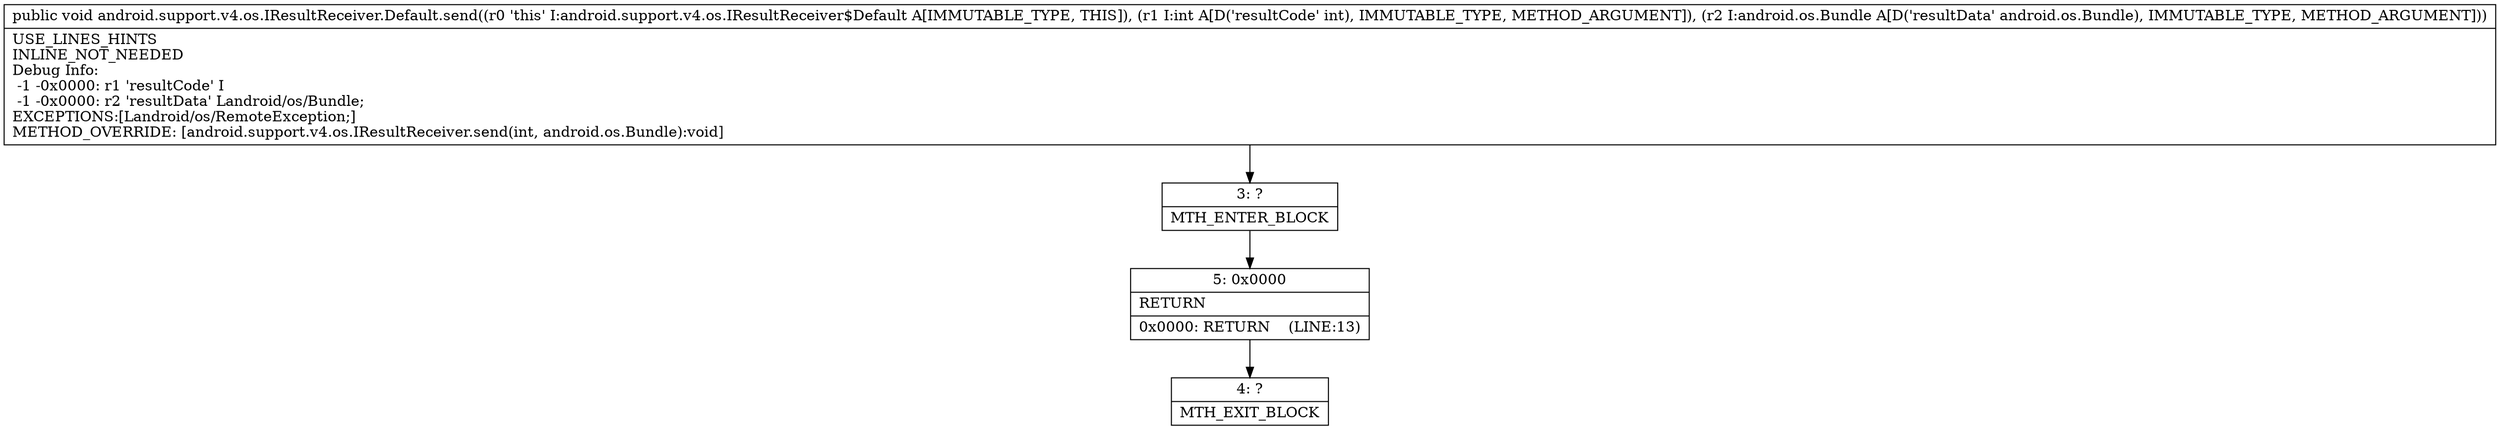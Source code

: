 digraph "CFG forandroid.support.v4.os.IResultReceiver.Default.send(ILandroid\/os\/Bundle;)V" {
Node_3 [shape=record,label="{3\:\ ?|MTH_ENTER_BLOCK\l}"];
Node_5 [shape=record,label="{5\:\ 0x0000|RETURN\l|0x0000: RETURN    (LINE:13)\l}"];
Node_4 [shape=record,label="{4\:\ ?|MTH_EXIT_BLOCK\l}"];
MethodNode[shape=record,label="{public void android.support.v4.os.IResultReceiver.Default.send((r0 'this' I:android.support.v4.os.IResultReceiver$Default A[IMMUTABLE_TYPE, THIS]), (r1 I:int A[D('resultCode' int), IMMUTABLE_TYPE, METHOD_ARGUMENT]), (r2 I:android.os.Bundle A[D('resultData' android.os.Bundle), IMMUTABLE_TYPE, METHOD_ARGUMENT]))  | USE_LINES_HINTS\lINLINE_NOT_NEEDED\lDebug Info:\l  \-1 \-0x0000: r1 'resultCode' I\l  \-1 \-0x0000: r2 'resultData' Landroid\/os\/Bundle;\lEXCEPTIONS:[Landroid\/os\/RemoteException;]\lMETHOD_OVERRIDE: [android.support.v4.os.IResultReceiver.send(int, android.os.Bundle):void]\l}"];
MethodNode -> Node_3;Node_3 -> Node_5;
Node_5 -> Node_4;
}

